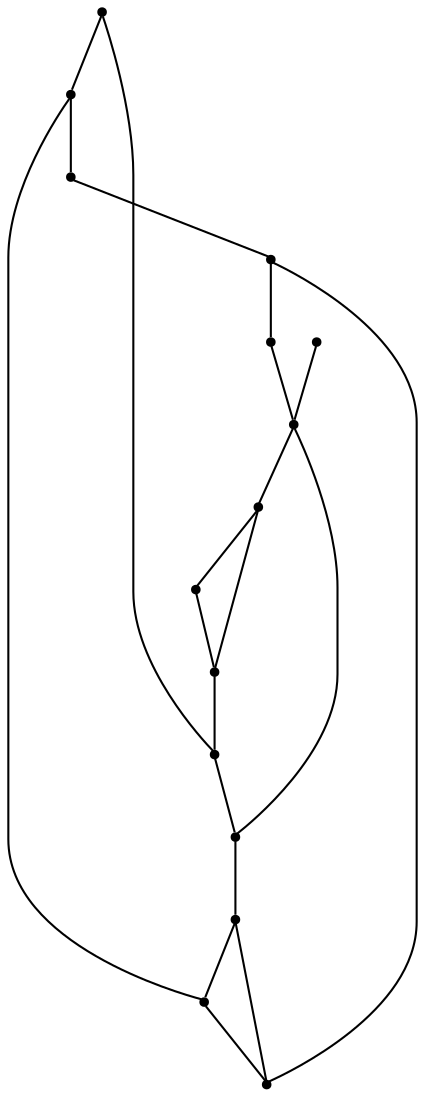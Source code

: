 graph {
  node [shape=point,comment="{\"directed\":false,\"doi\":\"10.1007/978-3-319-27261-0_10\",\"figure\":\"6 (3)\"}"]

  v0 [pos="657.7297871138957,531.6823713297877"]
  v1 [pos="742.9725409862255,482.7585550356661"]
  v2 [pos="542.9406749582351,416.0820835338773"]
  v3 [pos="342.9087850845882,349.40561203208847"]
  v4 [pos="276.23149640859145,349.40561203208847"]
  v5 [pos="876.327118338219,282.72914053029956"]
  v6 [pos="809.6498296622221,349.4056120320884"]
  v7 [pos="809.6498296622221,482.7585550356661"]
  v8 [pos="676.2952523102286,416.08208353387727"]
  v9 [pos="676.2952523102286,349.40561203208847"]
  v10 [pos="609.617963634232,349.40561203208847"]
  v11 [pos="542.9406749582351,349.40561203208847"]
  v12 [pos="476.2633624365817,482.7585550356661"]
  v13 [pos="476.2633624365817,416.08208353387727"]
  v14 [pos="409.586073760585,416.08208353387727"]

  v0 -- v1 [id="-1",pos="657.7297871138957,531.6823713297877 692.0473727405843,529.8371719291306 723.7970627997122,511.8615279055314 742.9725409862255,482.7585550356661"]
  v4 -- v3 [id="-2",pos="276.23149640859145,349.40561203208847 342.9087850845882,349.40561203208847 342.9087850845882,349.40561203208847 342.9087850845882,349.40561203208847"]
  v3 -- v11 [id="-3",pos="342.9087850845882,349.40561203208847 542.9406749582351,349.40561203208847 542.9406749582351,349.40561203208847 542.9406749582351,349.40561203208847"]
  v11 -- v10 [id="-4",pos="542.9406749582351,349.40561203208847 609.617963634232,349.40561203208847 609.617963634232,349.40561203208847 609.617963634232,349.40561203208847"]
  v10 -- v9 [id="-5",pos="609.617963634232,349.40561203208847 676.2952523102286,349.40561203208847 676.2952523102286,349.40561203208847 676.2952523102286,349.40561203208847"]
  v9 -- v6 [id="-6",pos="676.2952523102286,349.40561203208847 809.6498296622221,349.4056120320884 809.6498296622221,349.4056120320884 809.6498296622221,349.4056120320884"]
  v3 -- v14 [id="-7",pos="342.9087850845882,349.40561203208847 409.586073760585,416.08208353387727 409.586073760585,416.08208353387727 409.586073760585,416.08208353387727"]
  v14 -- v13 [id="-8",pos="409.586073760585,416.08208353387727 476.2633624365817,416.08208353387727 476.2633624365817,416.08208353387727 476.2633624365817,416.08208353387727"]
  v13 -- v2 [id="-9",pos="476.2633624365817,416.08208353387727 542.9406749582351,416.0820835338773 542.9406749582351,416.0820835338773 542.9406749582351,416.0820835338773"]
  v14 -- v12 [id="-10",pos="409.586073760585,416.08208353387727 476.2633624365817,482.7585550356661 476.2633624365817,482.7585550356661 476.2633624365817,482.7585550356661"]
  v12 -- v13 [id="-11",pos="476.2633624365817,482.7585550356661 476.2633624365817,416.08208353387727 476.2633624365817,416.08208353387727 476.2633624365817,416.08208353387727"]
  v2 -- v11 [id="-12",pos="542.9406749582351,416.0820835338773 542.9406749582351,349.40561203208847 542.9406749582351,349.40561203208847 542.9406749582351,349.40561203208847"]
  v10 -- v8 [id="-13",pos="609.617963634232,349.40561203208847 676.2952523102286,416.08208353387727 676.2952523102286,416.08208353387727 676.2952523102286,416.08208353387727"]
  v8 -- v1 [id="-14",pos="676.2952523102286,416.08208353387727 742.9725409862255,482.7585550356661 742.9725409862255,482.7585550356661 742.9725409862255,482.7585550356661"]
  v8 -- v9 [id="-15",pos="676.2952523102286,416.08208353387727 676.2952523102286,349.40561203208847 676.2952523102286,349.40561203208847 676.2952523102286,349.40561203208847"]
  v1 -- v7 [id="-16",pos="742.9725409862255,482.7585550356661 809.6498296622221,482.7585550356661 809.6498296622221,482.7585550356661 809.6498296622221,482.7585550356661"]
  v7 -- v6 [id="-17",pos="809.6498296622221,482.7585550356661 809.6498296622221,349.4056120320884 809.6498296622221,349.4056120320884 809.6498296622221,349.4056120320884"]
  v6 -- v5 [id="-18",pos="809.6498296622221,349.4056120320884 876.327118338219,282.72914053029956 876.327118338219,282.72914053029956 876.327118338219,282.72914053029956"]
  v5 -- v3 [id="-19",pos="876.327118338219,282.72914053029956 342.9087850845882,349.40561203208847 342.9087850845882,349.40561203208847 342.9087850845882,349.40561203208847"]
  v2 -- v0 [id="-21",pos="542.9406749582351,416.0820835338773 539.2692704856113,476.23242853346545 585.0598623656308,527.9693659237389 645.2111353217094,531.6365922043817 649.4114264467755,531.8929546046495 653.59198141273,531.9053203056937 657.7297871138957,531.6823713297877"]
}
